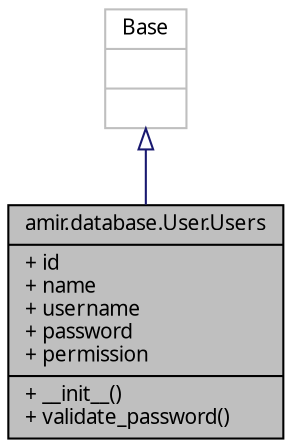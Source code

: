 digraph "amir.database.User.Users"
{
 // LATEX_PDF_SIZE
  edge [fontname="FreeSans.ttf",fontsize="10",labelfontname="FreeSans.ttf",labelfontsize="10"];
  node [fontname="FreeSans.ttf",fontsize="10",shape=record];
  Node1 [label="{amir.database.User.Users\n|+ id\l+ name\l+ username\l+ password\l+ permission\l|+ __init__()\l+ validate_password()\l}",height=0.2,width=0.4,color="black", fillcolor="grey75", style="filled", fontcolor="black",tooltip=" "];
  Node2 -> Node1 [dir="back",color="midnightblue",fontsize="10",style="solid",arrowtail="onormal",fontname="FreeSans.ttf"];
  Node2 [label="{Base\n||}",height=0.2,width=0.4,color="grey75", fillcolor="white", style="filled",tooltip=" "];
}
